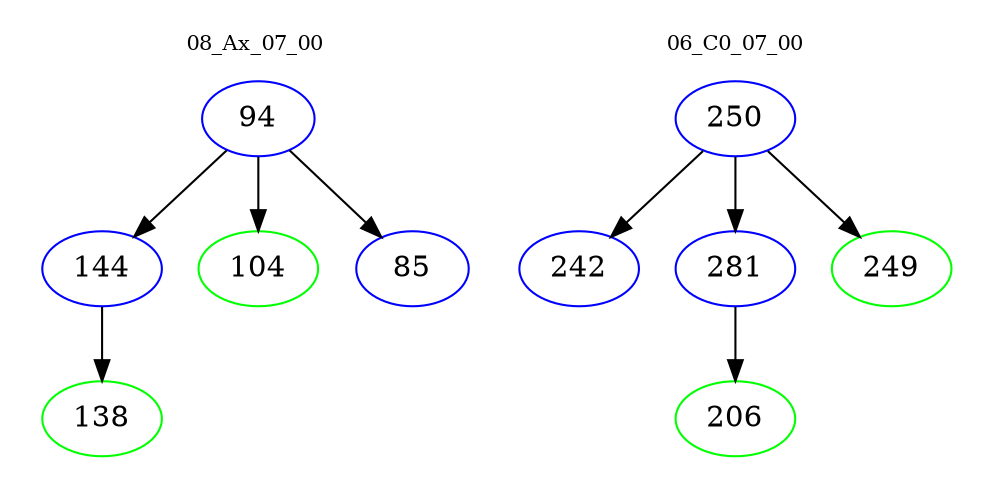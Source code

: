 digraph{
subgraph cluster_0 {
color = white
label = "08_Ax_07_00";
fontsize=10;
T0_94 [label="94", color="blue"]
T0_94 -> T0_144 [color="black"]
T0_144 [label="144", color="blue"]
T0_144 -> T0_138 [color="black"]
T0_138 [label="138", color="green"]
T0_94 -> T0_104 [color="black"]
T0_104 [label="104", color="green"]
T0_94 -> T0_85 [color="black"]
T0_85 [label="85", color="blue"]
}
subgraph cluster_1 {
color = white
label = "06_C0_07_00";
fontsize=10;
T1_250 [label="250", color="blue"]
T1_250 -> T1_242 [color="black"]
T1_242 [label="242", color="blue"]
T1_250 -> T1_281 [color="black"]
T1_281 [label="281", color="blue"]
T1_281 -> T1_206 [color="black"]
T1_206 [label="206", color="green"]
T1_250 -> T1_249 [color="black"]
T1_249 [label="249", color="green"]
}
}
